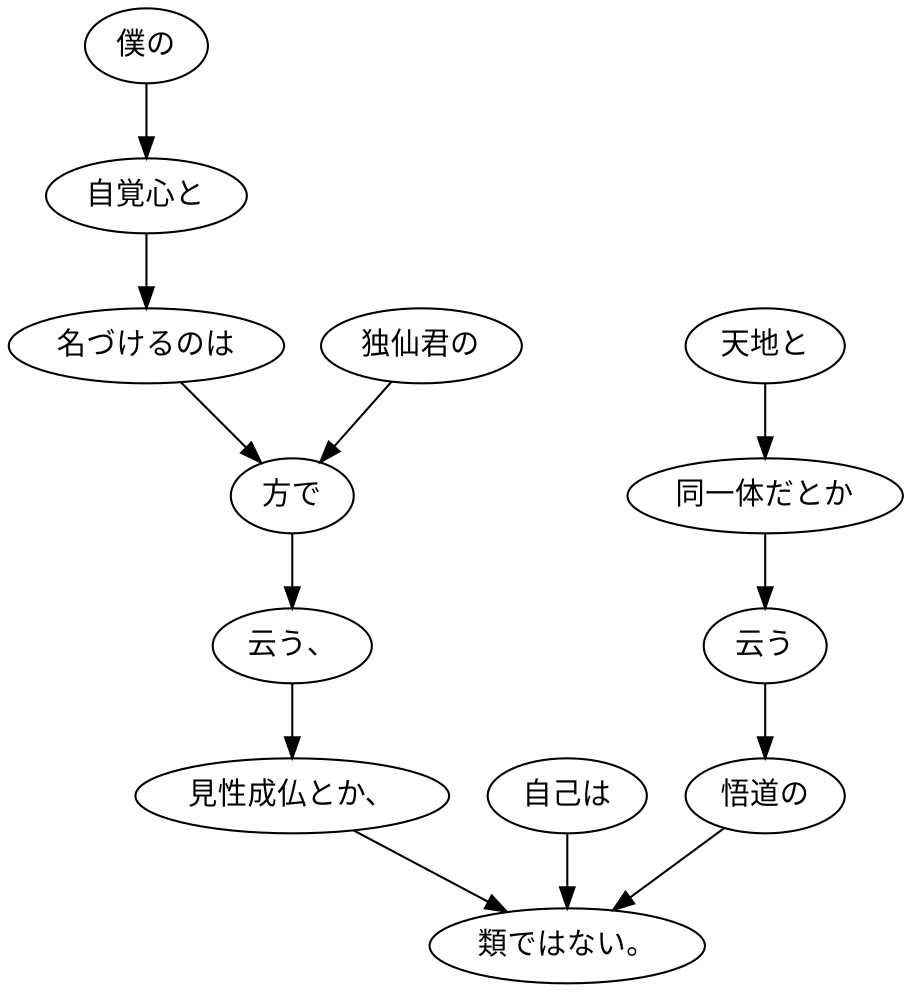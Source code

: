 digraph graph8480 {
	node0 [label="僕の"];
	node1 [label="自覚心と"];
	node2 [label="名づけるのは"];
	node3 [label="独仙君の"];
	node4 [label="方で"];
	node5 [label="云う、"];
	node6 [label="見性成仏とか、"];
	node7 [label="自己は"];
	node8 [label="天地と"];
	node9 [label="同一体だとか"];
	node10 [label="云う"];
	node11 [label="悟道の"];
	node12 [label="類ではない。"];
	node0 -> node1;
	node1 -> node2;
	node2 -> node4;
	node3 -> node4;
	node4 -> node5;
	node5 -> node6;
	node6 -> node12;
	node7 -> node12;
	node8 -> node9;
	node9 -> node10;
	node10 -> node11;
	node11 -> node12;
}
